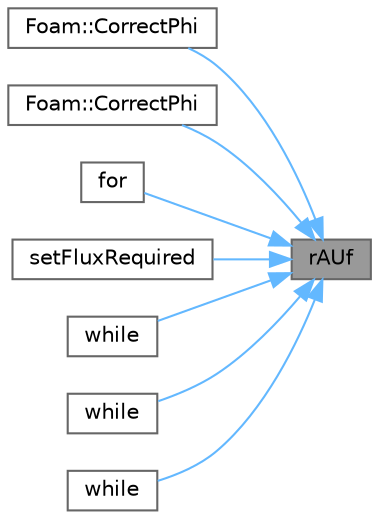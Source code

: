 digraph "rAUf"
{
 // LATEX_PDF_SIZE
  bgcolor="transparent";
  edge [fontname=Helvetica,fontsize=10,labelfontname=Helvetica,labelfontsize=10];
  node [fontname=Helvetica,fontsize=10,shape=box,height=0.2,width=0.4];
  rankdir="RL";
  Node1 [id="Node000001",label="rAUf",height=0.2,width=0.4,color="gray40", fillcolor="grey60", style="filled", fontcolor="black",tooltip=" "];
  Node1 -> Node2 [id="edge1_Node000001_Node000002",dir="back",color="steelblue1",style="solid",tooltip=" "];
  Node2 [id="Node000002",label="Foam::CorrectPhi",height=0.2,width=0.4,color="grey40", fillcolor="white", style="filled",URL="$namespaceFoam.html#ac25e7d2bbe87588cbf10d96cc1ae09a3",tooltip=" "];
  Node1 -> Node3 [id="edge2_Node000001_Node000003",dir="back",color="steelblue1",style="solid",tooltip=" "];
  Node3 [id="Node000003",label="Foam::CorrectPhi",height=0.2,width=0.4,color="grey40", fillcolor="white", style="filled",URL="$namespaceFoam.html#ab2f887f80623731ea99863dd127a6ae7",tooltip=" "];
  Node1 -> Node4 [id="edge3_Node000001_Node000004",dir="back",color="steelblue1",style="solid",tooltip=" "];
  Node4 [id="Node000004",label="for",height=0.2,width=0.4,color="grey40", fillcolor="white", style="filled",URL="$multiphase_2multiphaseEulerFoam_2pEqn_8H.html#a1b6508c828cfeb178678bee76ee4695c",tooltip=" "];
  Node1 -> Node5 [id="edge4_Node000001_Node000005",dir="back",color="steelblue1",style="solid",tooltip=" "];
  Node5 [id="Node000005",label="setFluxRequired",height=0.2,width=0.4,color="grey40", fillcolor="white", style="filled",URL="$compressible_2rhoPimpleFoam_2overRhoPimpleDyMFoam_2correctPhi_8H.html#a0337119641ca83a9a47712e5b61570eb",tooltip=" "];
  Node1 -> Node6 [id="edge5_Node000001_Node000006",dir="back",color="steelblue1",style="solid",tooltip=" "];
  Node6 [id="Node000006",label="while",height=0.2,width=0.4,color="grey40", fillcolor="white", style="filled",URL="$multiphase_2reactingMultiphaseEulerFoam_2pU_2pEqn_8H.html#a0b9d5d8b1ecc0bf63b4c35f41598a500",tooltip=" "];
  Node1 -> Node7 [id="edge6_Node000001_Node000007",dir="back",color="steelblue1",style="solid",tooltip=" "];
  Node7 [id="Node000007",label="while",height=0.2,width=0.4,color="grey40", fillcolor="white", style="filled",URL="$compressible_2rhoPimpleFoam_2overRhoPimpleDyMFoam_2correctPhi_8H.html#ab13470e79e249d04c443bf59be9ff31d",tooltip=" "];
  Node1 -> Node8 [id="edge7_Node000001_Node000008",dir="back",color="steelblue1",style="solid",tooltip=" "];
  Node8 [id="Node000008",label="while",height=0.2,width=0.4,color="grey40", fillcolor="white", style="filled",URL="$heatTransfer_2buoyantBoussinesqSimpleFoam_2pEqn_8H.html#a80a1a15f423dbb405b1a80b4354d5793",tooltip=" "];
}
